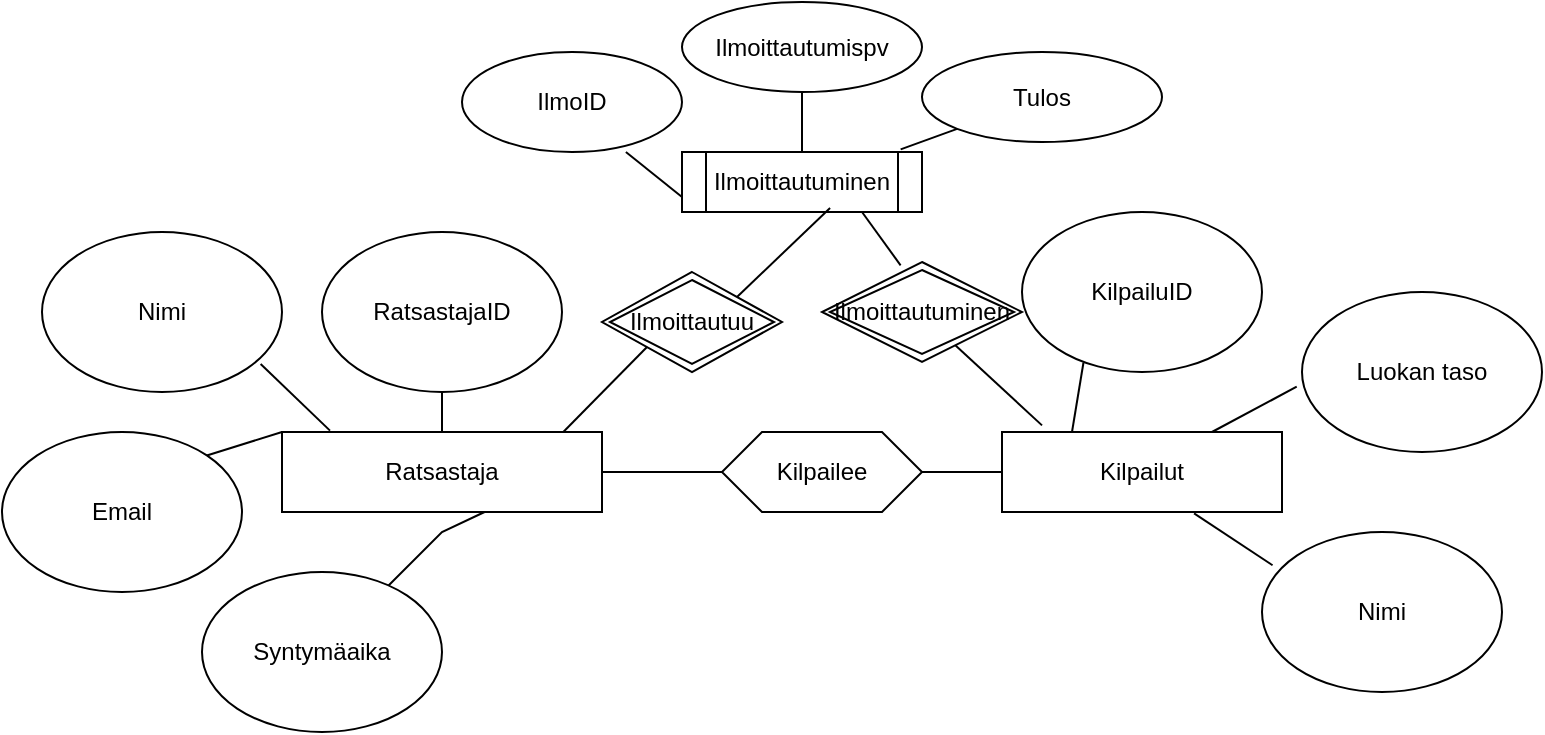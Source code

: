 <mxfile version="26.2.9">
  <diagram name="Sivu-1" id="e7OKqU6CDIMyIQW7n4Tl">
    <mxGraphModel dx="788" dy="417" grid="1" gridSize="10" guides="1" tooltips="1" connect="1" arrows="1" fold="1" page="1" pageScale="1" pageWidth="827" pageHeight="1169" math="0" shadow="0">
      <root>
        <mxCell id="0" />
        <mxCell id="1" parent="0" />
        <mxCell id="zH6NclmlB-zeNHZAARES-1" value="Ratsastaja" style="rounded=0;whiteSpace=wrap;html=1;" vertex="1" parent="1">
          <mxGeometry x="180" y="260" width="160" height="40" as="geometry" />
        </mxCell>
        <mxCell id="zH6NclmlB-zeNHZAARES-2" value="Nimi" style="ellipse;whiteSpace=wrap;html=1;" vertex="1" parent="1">
          <mxGeometry x="60" y="160" width="120" height="80" as="geometry" />
        </mxCell>
        <mxCell id="zH6NclmlB-zeNHZAARES-3" value="RatsastajaID" style="ellipse;whiteSpace=wrap;html=1;" vertex="1" parent="1">
          <mxGeometry x="200" y="160" width="120" height="80" as="geometry" />
        </mxCell>
        <mxCell id="zH6NclmlB-zeNHZAARES-4" value="Email" style="ellipse;whiteSpace=wrap;html=1;" vertex="1" parent="1">
          <mxGeometry x="40" y="260" width="120" height="80" as="geometry" />
        </mxCell>
        <mxCell id="zH6NclmlB-zeNHZAARES-5" value="Syntymäaika" style="ellipse;whiteSpace=wrap;html=1;" vertex="1" parent="1">
          <mxGeometry x="140" y="330" width="120" height="80" as="geometry" />
        </mxCell>
        <mxCell id="zH6NclmlB-zeNHZAARES-7" value="" style="endArrow=none;html=1;rounded=0;entryX=0.633;entryY=1;entryDx=0;entryDy=0;entryPerimeter=0;" edge="1" parent="1" source="zH6NclmlB-zeNHZAARES-5" target="zH6NclmlB-zeNHZAARES-1">
          <mxGeometry width="50" height="50" relative="1" as="geometry">
            <mxPoint x="220" y="340" as="sourcePoint" />
            <mxPoint x="270" y="290" as="targetPoint" />
            <Array as="points">
              <mxPoint x="260" y="310" />
            </Array>
          </mxGeometry>
        </mxCell>
        <mxCell id="zH6NclmlB-zeNHZAARES-8" value="" style="endArrow=none;html=1;rounded=0;exitX=1;exitY=0;exitDx=0;exitDy=0;" edge="1" parent="1" source="zH6NclmlB-zeNHZAARES-4">
          <mxGeometry width="50" height="50" relative="1" as="geometry">
            <mxPoint x="130" y="310" as="sourcePoint" />
            <mxPoint x="180" y="260" as="targetPoint" />
          </mxGeometry>
        </mxCell>
        <mxCell id="zH6NclmlB-zeNHZAARES-9" value="" style="endArrow=none;html=1;rounded=0;entryX=0.5;entryY=1;entryDx=0;entryDy=0;" edge="1" parent="1" source="zH6NclmlB-zeNHZAARES-1" target="zH6NclmlB-zeNHZAARES-3">
          <mxGeometry width="50" height="50" relative="1" as="geometry">
            <mxPoint x="230" y="150" as="sourcePoint" />
            <mxPoint x="280" y="100" as="targetPoint" />
          </mxGeometry>
        </mxCell>
        <mxCell id="zH6NclmlB-zeNHZAARES-11" value="" style="endArrow=none;html=1;rounded=0;entryX=0.15;entryY=-0.017;entryDx=0;entryDy=0;entryPerimeter=0;exitX=0.911;exitY=0.825;exitDx=0;exitDy=0;exitPerimeter=0;" edge="1" parent="1" source="zH6NclmlB-zeNHZAARES-2" target="zH6NclmlB-zeNHZAARES-1">
          <mxGeometry width="50" height="50" relative="1" as="geometry">
            <mxPoint x="180" y="90" as="sourcePoint" />
            <mxPoint x="210" y="114" as="targetPoint" />
          </mxGeometry>
        </mxCell>
        <mxCell id="zH6NclmlB-zeNHZAARES-12" value="Kilpailut" style="rounded=0;whiteSpace=wrap;html=1;" vertex="1" parent="1">
          <mxGeometry x="540" y="260" width="140" height="40" as="geometry" />
        </mxCell>
        <mxCell id="zH6NclmlB-zeNHZAARES-13" value="KilpailuID" style="ellipse;whiteSpace=wrap;html=1;" vertex="1" parent="1">
          <mxGeometry x="550" y="150" width="120" height="80" as="geometry" />
        </mxCell>
        <mxCell id="zH6NclmlB-zeNHZAARES-14" value="Luokan taso" style="ellipse;whiteSpace=wrap;html=1;" vertex="1" parent="1">
          <mxGeometry x="690" y="190" width="120" height="80" as="geometry" />
        </mxCell>
        <mxCell id="zH6NclmlB-zeNHZAARES-15" value="Nimi" style="ellipse;whiteSpace=wrap;html=1;" vertex="1" parent="1">
          <mxGeometry x="670" y="310" width="120" height="80" as="geometry" />
        </mxCell>
        <mxCell id="zH6NclmlB-zeNHZAARES-16" value="Kilpailee" style="shape=hexagon;perimeter=hexagonPerimeter2;whiteSpace=wrap;html=1;fixedSize=1;" vertex="1" parent="1">
          <mxGeometry x="400" y="260" width="100" height="40" as="geometry" />
        </mxCell>
        <mxCell id="zH6NclmlB-zeNHZAARES-17" value="" style="endArrow=none;html=1;rounded=0;exitX=1;exitY=0.5;exitDx=0;exitDy=0;entryX=0;entryY=0.5;entryDx=0;entryDy=0;" edge="1" parent="1" source="zH6NclmlB-zeNHZAARES-1" target="zH6NclmlB-zeNHZAARES-16">
          <mxGeometry width="50" height="50" relative="1" as="geometry">
            <mxPoint x="360" y="190" as="sourcePoint" />
            <mxPoint x="410" y="140" as="targetPoint" />
          </mxGeometry>
        </mxCell>
        <mxCell id="zH6NclmlB-zeNHZAARES-20" value="" style="endArrow=none;html=1;rounded=0;entryX=0;entryY=0.5;entryDx=0;entryDy=0;exitX=1;exitY=0.5;exitDx=0;exitDy=0;" edge="1" parent="1" source="zH6NclmlB-zeNHZAARES-16" target="zH6NclmlB-zeNHZAARES-12">
          <mxGeometry width="50" height="50" relative="1" as="geometry">
            <mxPoint x="510" y="140" as="sourcePoint" />
            <mxPoint x="560" y="90" as="targetPoint" />
          </mxGeometry>
        </mxCell>
        <mxCell id="zH6NclmlB-zeNHZAARES-21" value="" style="endArrow=none;html=1;rounded=0;exitX=0.25;exitY=0;exitDx=0;exitDy=0;entryX=0.256;entryY=0.942;entryDx=0;entryDy=0;entryPerimeter=0;" edge="1" parent="1" source="zH6NclmlB-zeNHZAARES-12" target="zH6NclmlB-zeNHZAARES-13">
          <mxGeometry width="50" height="50" relative="1" as="geometry">
            <mxPoint x="540" y="130" as="sourcePoint" />
            <mxPoint x="590" y="80" as="targetPoint" />
          </mxGeometry>
        </mxCell>
        <mxCell id="zH6NclmlB-zeNHZAARES-22" value="" style="endArrow=none;html=1;rounded=0;exitX=0.75;exitY=0;exitDx=0;exitDy=0;entryX=-0.022;entryY=0.592;entryDx=0;entryDy=0;entryPerimeter=0;" edge="1" parent="1" source="zH6NclmlB-zeNHZAARES-12" target="zH6NclmlB-zeNHZAARES-14">
          <mxGeometry width="50" height="50" relative="1" as="geometry">
            <mxPoint x="650" y="140" as="sourcePoint" />
            <mxPoint x="700" y="90" as="targetPoint" />
          </mxGeometry>
        </mxCell>
        <mxCell id="zH6NclmlB-zeNHZAARES-23" value="" style="endArrow=none;html=1;rounded=0;exitX=0.686;exitY=1.017;exitDx=0;exitDy=0;exitPerimeter=0;entryX=0.044;entryY=0.208;entryDx=0;entryDy=0;entryPerimeter=0;" edge="1" parent="1" source="zH6NclmlB-zeNHZAARES-12" target="zH6NclmlB-zeNHZAARES-15">
          <mxGeometry width="50" height="50" relative="1" as="geometry">
            <mxPoint x="640" y="240" as="sourcePoint" />
            <mxPoint x="690" y="190" as="targetPoint" />
          </mxGeometry>
        </mxCell>
        <mxCell id="zH6NclmlB-zeNHZAARES-24" value="Ilmoittautuminen" style="shape=process;whiteSpace=wrap;html=1;backgroundOutline=1;" vertex="1" parent="1">
          <mxGeometry x="380" y="120" width="120" height="30" as="geometry" />
        </mxCell>
        <mxCell id="zH6NclmlB-zeNHZAARES-25" value="IlmoID" style="ellipse;whiteSpace=wrap;html=1;" vertex="1" parent="1">
          <mxGeometry x="270" y="70" width="110" height="50" as="geometry" />
        </mxCell>
        <mxCell id="zH6NclmlB-zeNHZAARES-26" value="Ilmoittautumispv" style="ellipse;whiteSpace=wrap;html=1;" vertex="1" parent="1">
          <mxGeometry x="380" y="45" width="120" height="45" as="geometry" />
        </mxCell>
        <mxCell id="zH6NclmlB-zeNHZAARES-27" value="Tulos" style="ellipse;whiteSpace=wrap;html=1;" vertex="1" parent="1">
          <mxGeometry x="500" y="70" width="120" height="45" as="geometry" />
        </mxCell>
        <mxCell id="zH6NclmlB-zeNHZAARES-28" value="Ilmoittautuu" style="shape=rhombus;double=1;perimeter=rhombusPerimeter;whiteSpace=wrap;html=1;align=center;" vertex="1" parent="1">
          <mxGeometry x="340" y="180" width="90" height="50" as="geometry" />
        </mxCell>
        <mxCell id="zH6NclmlB-zeNHZAARES-29" value="" style="endArrow=none;html=1;rounded=0;entryX=0.879;entryY=0;entryDx=0;entryDy=0;entryPerimeter=0;exitX=0;exitY=1;exitDx=0;exitDy=0;" edge="1" parent="1" source="zH6NclmlB-zeNHZAARES-28" target="zH6NclmlB-zeNHZAARES-1">
          <mxGeometry relative="1" as="geometry">
            <mxPoint x="360" y="220" as="sourcePoint" />
            <mxPoint x="520" y="220" as="targetPoint" />
          </mxGeometry>
        </mxCell>
        <mxCell id="zH6NclmlB-zeNHZAARES-30" value="" style="endArrow=none;html=1;rounded=0;entryX=0.617;entryY=0.933;entryDx=0;entryDy=0;entryPerimeter=0;exitX=1;exitY=0;exitDx=0;exitDy=0;" edge="1" parent="1" source="zH6NclmlB-zeNHZAARES-28" target="zH6NclmlB-zeNHZAARES-24">
          <mxGeometry relative="1" as="geometry">
            <mxPoint x="360" y="220" as="sourcePoint" />
            <mxPoint x="520" y="220" as="targetPoint" />
          </mxGeometry>
        </mxCell>
        <mxCell id="zH6NclmlB-zeNHZAARES-31" value="" style="endArrow=none;html=1;rounded=0;exitX=0.745;exitY=1;exitDx=0;exitDy=0;exitPerimeter=0;entryX=0;entryY=0.75;entryDx=0;entryDy=0;" edge="1" parent="1" source="zH6NclmlB-zeNHZAARES-25" target="zH6NclmlB-zeNHZAARES-24">
          <mxGeometry relative="1" as="geometry">
            <mxPoint x="360" y="220" as="sourcePoint" />
            <mxPoint x="520" y="220" as="targetPoint" />
          </mxGeometry>
        </mxCell>
        <mxCell id="zH6NclmlB-zeNHZAARES-35" value="" style="endArrow=none;html=1;rounded=0;entryX=0.5;entryY=1;entryDx=0;entryDy=0;exitX=0.5;exitY=0;exitDx=0;exitDy=0;" edge="1" parent="1" source="zH6NclmlB-zeNHZAARES-24" target="zH6NclmlB-zeNHZAARES-26">
          <mxGeometry relative="1" as="geometry">
            <mxPoint x="360" y="220" as="sourcePoint" />
            <mxPoint x="520" y="220" as="targetPoint" />
          </mxGeometry>
        </mxCell>
        <mxCell id="zH6NclmlB-zeNHZAARES-36" value="" style="endArrow=none;html=1;rounded=0;entryX=0;entryY=1;entryDx=0;entryDy=0;exitX=0.911;exitY=-0.044;exitDx=0;exitDy=0;exitPerimeter=0;" edge="1" parent="1" source="zH6NclmlB-zeNHZAARES-24" target="zH6NclmlB-zeNHZAARES-27">
          <mxGeometry relative="1" as="geometry">
            <mxPoint x="360" y="220" as="sourcePoint" />
            <mxPoint x="520" y="220" as="targetPoint" />
          </mxGeometry>
        </mxCell>
        <mxCell id="zH6NclmlB-zeNHZAARES-37" value="" style="endArrow=none;html=1;rounded=0;entryX=0.143;entryY=-0.083;entryDx=0;entryDy=0;entryPerimeter=0;exitX=0.75;exitY=1;exitDx=0;exitDy=0;" edge="1" parent="1" source="zH6NclmlB-zeNHZAARES-38" target="zH6NclmlB-zeNHZAARES-12">
          <mxGeometry relative="1" as="geometry">
            <mxPoint x="360" y="220" as="sourcePoint" />
            <mxPoint x="520" y="220" as="targetPoint" />
          </mxGeometry>
        </mxCell>
        <mxCell id="zH6NclmlB-zeNHZAARES-39" value="" style="endArrow=none;html=1;rounded=0;entryX=0.393;entryY=0.033;entryDx=0;entryDy=0;entryPerimeter=0;exitX=0.75;exitY=1;exitDx=0;exitDy=0;" edge="1" parent="1" source="zH6NclmlB-zeNHZAARES-24" target="zH6NclmlB-zeNHZAARES-38">
          <mxGeometry relative="1" as="geometry">
            <mxPoint x="470" y="150" as="sourcePoint" />
            <mxPoint x="560" y="257" as="targetPoint" />
          </mxGeometry>
        </mxCell>
        <mxCell id="zH6NclmlB-zeNHZAARES-38" value="Ilmoittautuminen" style="shape=rhombus;double=1;perimeter=rhombusPerimeter;whiteSpace=wrap;html=1;align=center;" vertex="1" parent="1">
          <mxGeometry x="450" y="175" width="100" height="50" as="geometry" />
        </mxCell>
      </root>
    </mxGraphModel>
  </diagram>
</mxfile>

